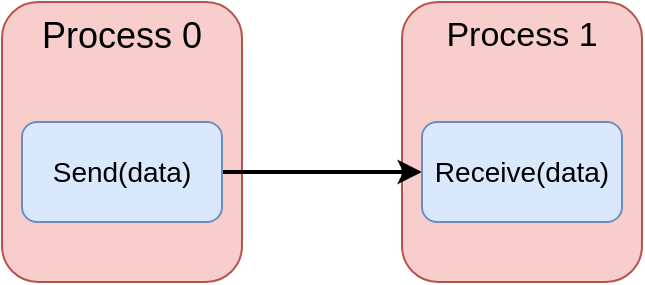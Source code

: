 <mxfile version="13.9.9" type="device"><diagram id="a0g5jR-sE30lgyFhO_SY" name="Page-1"><mxGraphModel dx="786" dy="580" grid="1" gridSize="10" guides="1" tooltips="1" connect="1" arrows="1" fold="1" page="1" pageScale="1" pageWidth="827" pageHeight="1169" math="0" shadow="0"><root><mxCell id="0"/><mxCell id="1" parent="0"/><mxCell id="eCebg7Tlt4Vm-8bb5m0c-1" value="Process 0" style="rounded=1;whiteSpace=wrap;html=1;fillColor=#f8cecc;strokeColor=#b85450;fontSize=18;labelPosition=center;verticalLabelPosition=middle;align=center;verticalAlign=top;" vertex="1" parent="1"><mxGeometry x="110" y="70" width="120" height="140" as="geometry"/></mxCell><mxCell id="eCebg7Tlt4Vm-8bb5m0c-2" value="Process 1" style="rounded=1;whiteSpace=wrap;html=1;fillColor=#f8cecc;strokeColor=#b85450;fontSize=17;labelPosition=center;verticalLabelPosition=middle;align=center;verticalAlign=top;" vertex="1" parent="1"><mxGeometry x="310" y="70" width="120" height="140" as="geometry"/></mxCell><mxCell id="eCebg7Tlt4Vm-8bb5m0c-3" value="" style="endArrow=classic;html=1;fontSize=17;strokeWidth=2;exitX=1;exitY=0.5;exitDx=0;exitDy=0;" edge="1" parent="1" source="eCebg7Tlt4Vm-8bb5m0c-6" target="eCebg7Tlt4Vm-8bb5m0c-5"><mxGeometry width="50" height="50" relative="1" as="geometry"><mxPoint x="180" y="270" as="sourcePoint"/><mxPoint x="330" y="277.143" as="targetPoint"/></mxGeometry></mxCell><mxCell id="eCebg7Tlt4Vm-8bb5m0c-5" value="Receive(data)" style="rounded=1;whiteSpace=wrap;html=1;fontSize=14;fillColor=#dae8fc;strokeColor=#6c8ebf;" vertex="1" parent="1"><mxGeometry x="320" y="130" width="100" height="50" as="geometry"/></mxCell><mxCell id="eCebg7Tlt4Vm-8bb5m0c-6" value="Send(data)" style="rounded=1;whiteSpace=wrap;html=1;fontSize=14;fillColor=#dae8fc;strokeColor=#6c8ebf;" vertex="1" parent="1"><mxGeometry x="120" y="130" width="100" height="50" as="geometry"/></mxCell></root></mxGraphModel></diagram></mxfile>